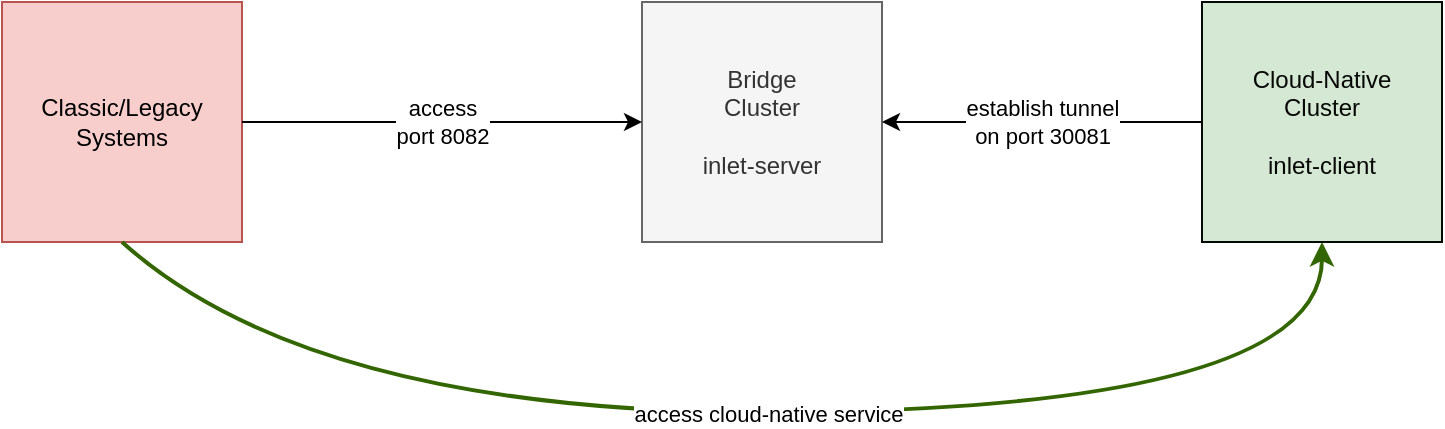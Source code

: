 <mxfile version="13.0.9" pages="2">
    <diagram id="sA60dippyVTUzimeoWOK" name="Page-1">
        <mxGraphModel dx="848" dy="288" grid="1" gridSize="10" guides="1" tooltips="1" connect="1" arrows="1" fold="1" page="1" pageScale="1" pageWidth="850" pageHeight="1100" math="0" shadow="0">
            <root>
                <mxCell id="0"/>
                <mxCell id="1" parent="0"/>
                <mxCell id="2" value="Classic/Legacy&lt;br&gt;Systems" style="whiteSpace=wrap;html=1;aspect=fixed;fillColor=#f8cecc;strokeColor=#b85450;fontColor=#000000;" parent="1" vertex="1">
                    <mxGeometry x="40" y="80" width="120" height="120" as="geometry"/>
                </mxCell>
                <mxCell id="3" value="Bridge&lt;br&gt;Cluster&lt;br&gt;&lt;br&gt;inlet-server" style="whiteSpace=wrap;html=1;aspect=fixed;fillColor=#f5f5f5;strokeColor=#666666;fontColor=#333333;" parent="1" vertex="1">
                    <mxGeometry x="360" y="80" width="120" height="120" as="geometry"/>
                </mxCell>
                <mxCell id="4" value="Cloud-Native&lt;br&gt;Cluster&lt;br&gt;&lt;br&gt;inlet-client" style="whiteSpace=wrap;html=1;aspect=fixed;fillColor=#d5e8d4;strokeColor=#060804;fontColor=#060804;" parent="1" vertex="1">
                    <mxGeometry x="640" y="80" width="120" height="120" as="geometry"/>
                </mxCell>
                <mxCell id="5" value="access&lt;br&gt;port 8082" style="endArrow=classic;html=1;entryX=0;entryY=0.5;entryDx=0;entryDy=0;exitX=1;exitY=0.5;exitDx=0;exitDy=0;strokeColor=#000000;fontColor=#000000;" parent="1" source="2" target="3" edge="1">
                    <mxGeometry width="50" height="50" relative="1" as="geometry">
                        <mxPoint x="460" y="360" as="sourcePoint"/>
                        <mxPoint x="410" y="410" as="targetPoint"/>
                    </mxGeometry>
                </mxCell>
                <mxCell id="6" value="establish tunnel&lt;br&gt;on port 30081" style="endArrow=classic;html=1;entryX=1;entryY=0.5;entryDx=0;entryDy=0;exitX=0;exitY=0.5;exitDx=0;exitDy=0;strokeColor=#030303;fontColor=#000000;" parent="1" source="4" target="3" edge="1">
                    <mxGeometry width="50" height="50" relative="1" as="geometry">
                        <mxPoint x="340" y="320" as="sourcePoint"/>
                        <mxPoint x="290" y="370" as="targetPoint"/>
                    </mxGeometry>
                </mxCell>
                <mxCell id="7" value="access cloud-native service" style="curved=1;endArrow=classic;html=1;entryX=0.5;entryY=1;entryDx=0;entryDy=0;exitX=0.5;exitY=1;exitDx=0;exitDy=0;fontColor=#000000;strokeColor=#336600;strokeWidth=2;" parent="1" source="2" target="4" edge="1">
                    <mxGeometry width="50" height="50" relative="1" as="geometry">
                        <mxPoint x="410" y="410" as="sourcePoint"/>
                        <mxPoint x="460" y="360" as="targetPoint"/>
                        <Array as="points">
                            <mxPoint x="200" y="290"/>
                            <mxPoint x="700" y="280"/>
                        </Array>
                    </mxGeometry>
                </mxCell>
            </root>
        </mxGraphModel>
    </diagram>
    <diagram id="DC_dhipojNhKKyLSefSs" name="Page-2">
        &#xa;        
        <mxGraphModel dx="848" dy="359" grid="1" gridSize="10" guides="1" tooltips="1" connect="1" arrows="1" fold="1" page="1" pageScale="1" pageWidth="850" pageHeight="1100" math="0" shadow="0">
            &#xa;            
            <root>
                &#xa;                
                <mxCell id="DrpIQ6apQ7CG-0bwDEMm-0"/>
                &#xa;                
                <mxCell id="DrpIQ6apQ7CG-0bwDEMm-1" parent="DrpIQ6apQ7CG-0bwDEMm-0"/>
                &#xa;            
            </root>
            &#xa;        
        </mxGraphModel>
        &#xa;    
    </diagram>
</mxfile>